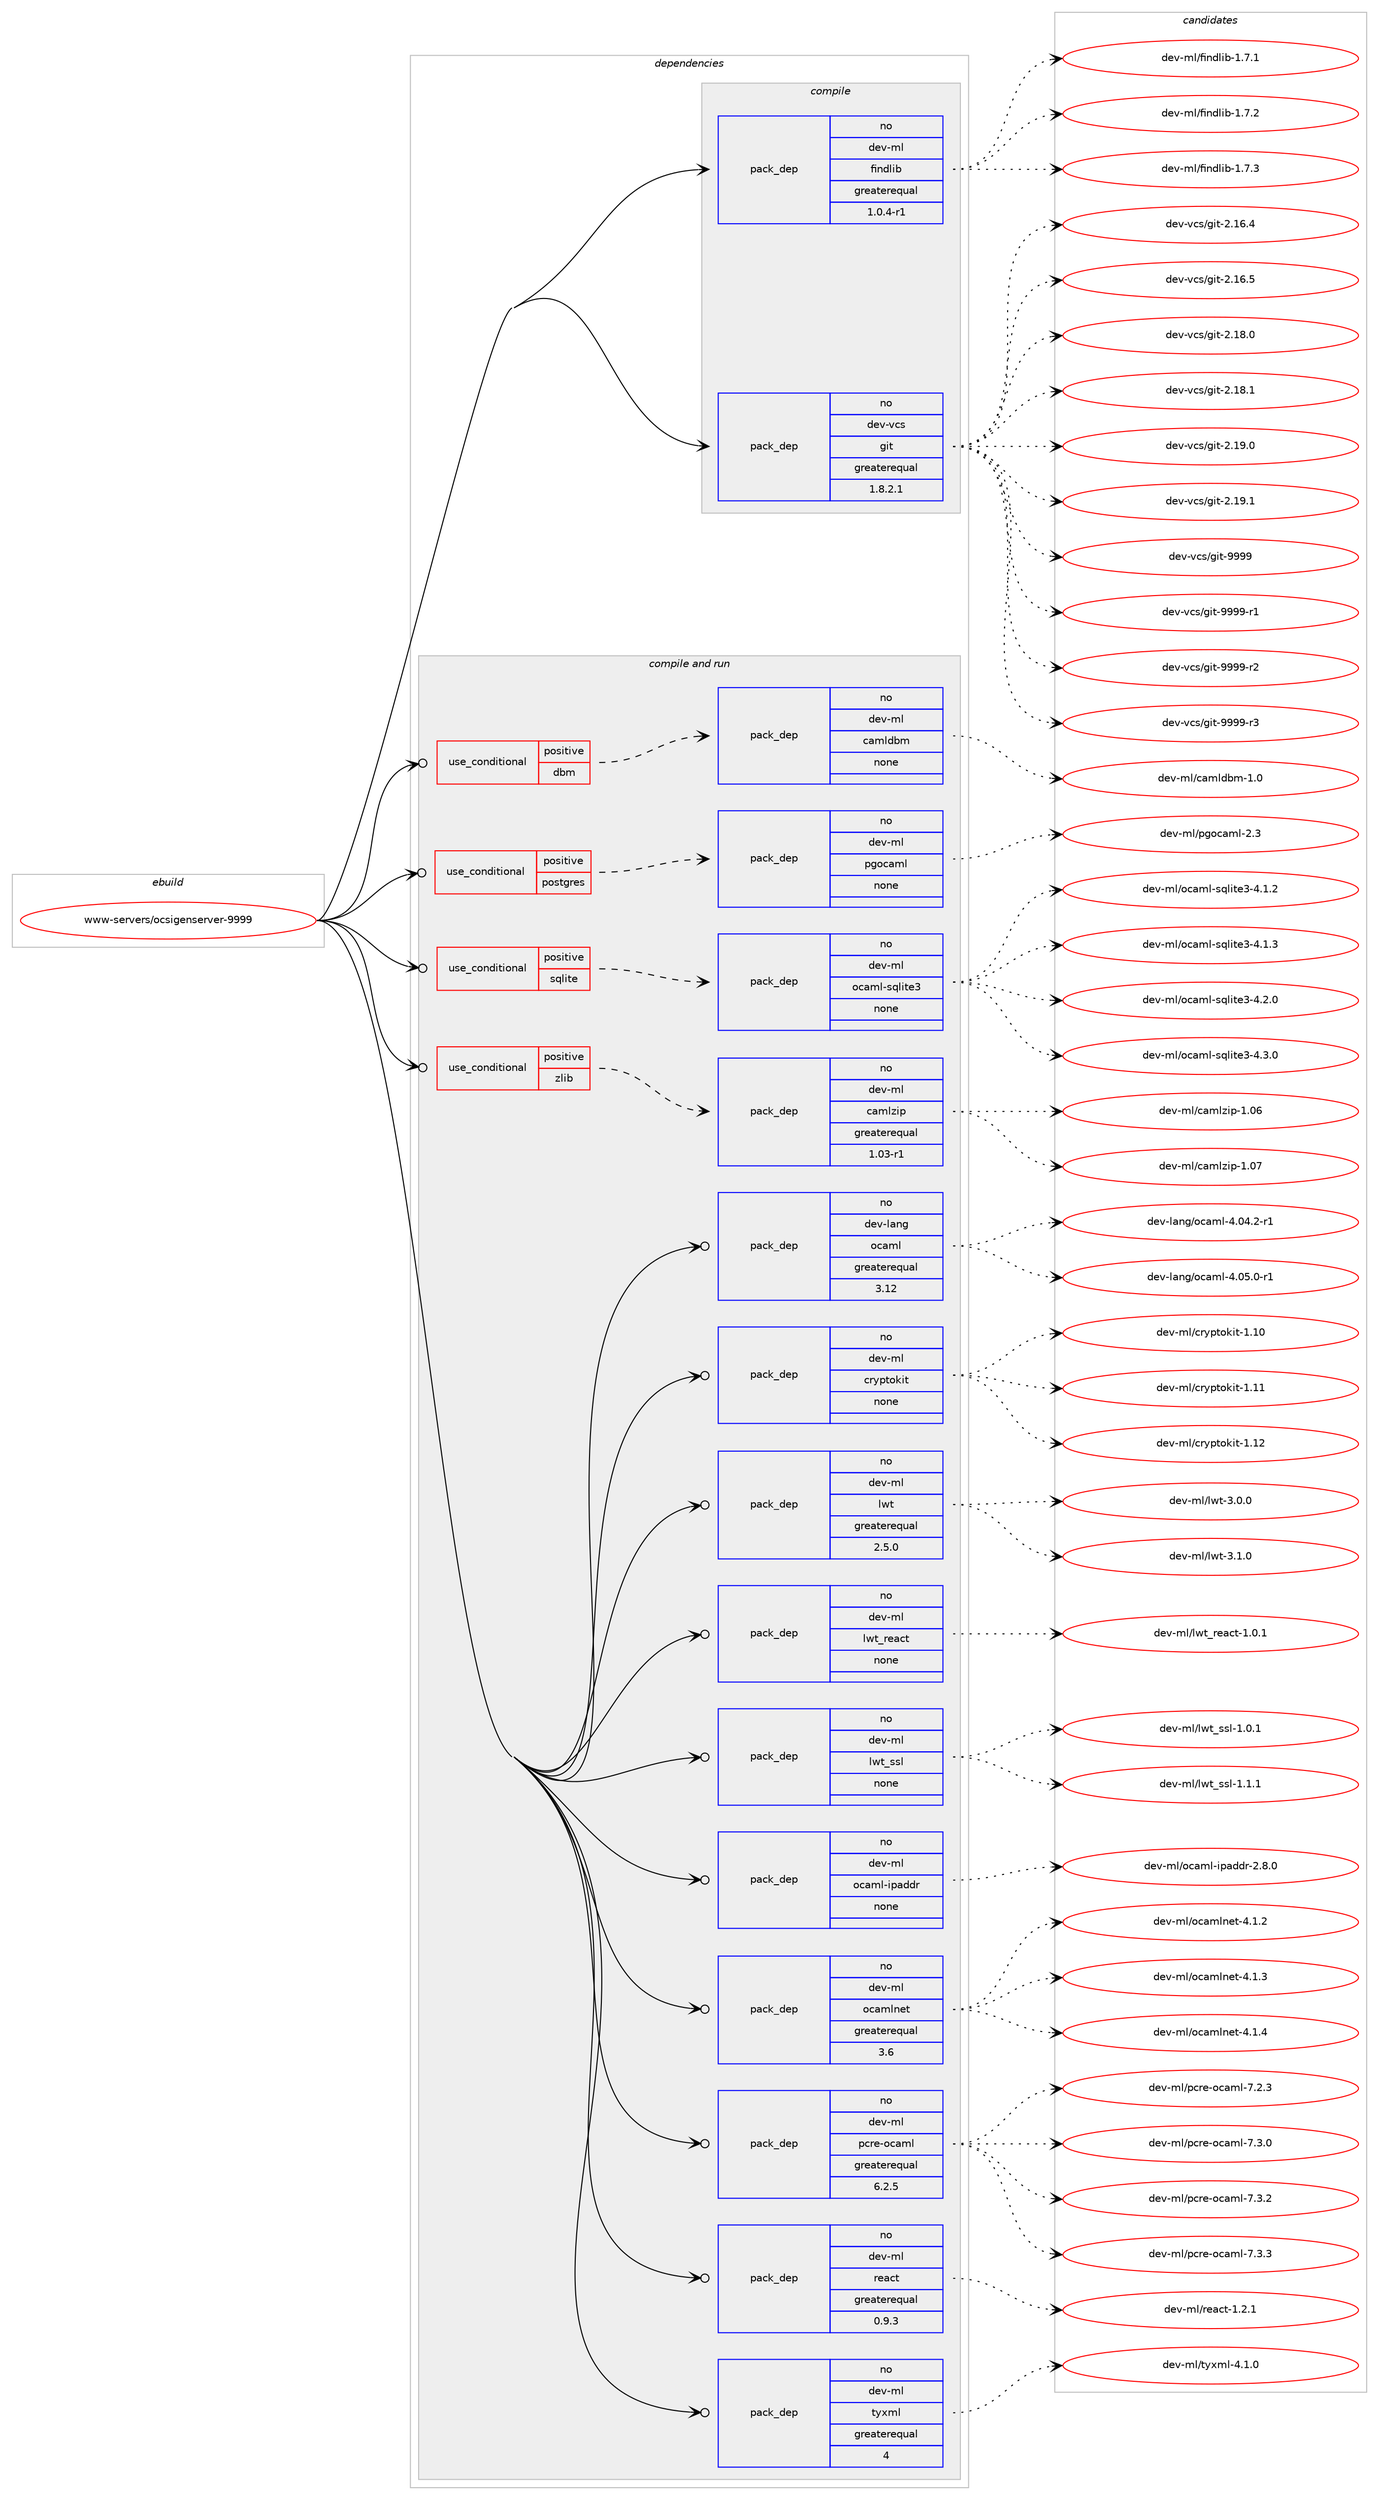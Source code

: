 digraph prolog {

# *************
# Graph options
# *************

newrank=true;
concentrate=true;
compound=true;
graph [rankdir=LR,fontname=Helvetica,fontsize=10,ranksep=1.5];#, ranksep=2.5, nodesep=0.2];
edge  [arrowhead=vee];
node  [fontname=Helvetica,fontsize=10];

# **********
# The ebuild
# **********

subgraph cluster_leftcol {
color=gray;
rank=same;
label=<<i>ebuild</i>>;
id [label="www-servers/ocsigenserver-9999", color=red, width=4, href="../www-servers/ocsigenserver-9999.svg"];
}

# ****************
# The dependencies
# ****************

subgraph cluster_midcol {
color=gray;
label=<<i>dependencies</i>>;
subgraph cluster_compile {
fillcolor="#eeeeee";
style=filled;
label=<<i>compile</i>>;
subgraph pack7558 {
dependency9701 [label=<<TABLE BORDER="0" CELLBORDER="1" CELLSPACING="0" CELLPADDING="4" WIDTH="220"><TR><TD ROWSPAN="6" CELLPADDING="30">pack_dep</TD></TR><TR><TD WIDTH="110">no</TD></TR><TR><TD>dev-ml</TD></TR><TR><TD>findlib</TD></TR><TR><TD>greaterequal</TD></TR><TR><TD>1.0.4-r1</TD></TR></TABLE>>, shape=none, color=blue];
}
id:e -> dependency9701:w [weight=20,style="solid",arrowhead="vee"];
subgraph pack7559 {
dependency9702 [label=<<TABLE BORDER="0" CELLBORDER="1" CELLSPACING="0" CELLPADDING="4" WIDTH="220"><TR><TD ROWSPAN="6" CELLPADDING="30">pack_dep</TD></TR><TR><TD WIDTH="110">no</TD></TR><TR><TD>dev-vcs</TD></TR><TR><TD>git</TD></TR><TR><TD>greaterequal</TD></TR><TR><TD>1.8.2.1</TD></TR></TABLE>>, shape=none, color=blue];
}
id:e -> dependency9702:w [weight=20,style="solid",arrowhead="vee"];
}
subgraph cluster_compileandrun {
fillcolor="#eeeeee";
style=filled;
label=<<i>compile and run</i>>;
subgraph cond1910 {
dependency9703 [label=<<TABLE BORDER="0" CELLBORDER="1" CELLSPACING="0" CELLPADDING="4"><TR><TD ROWSPAN="3" CELLPADDING="10">use_conditional</TD></TR><TR><TD>positive</TD></TR><TR><TD>dbm</TD></TR></TABLE>>, shape=none, color=red];
subgraph pack7560 {
dependency9704 [label=<<TABLE BORDER="0" CELLBORDER="1" CELLSPACING="0" CELLPADDING="4" WIDTH="220"><TR><TD ROWSPAN="6" CELLPADDING="30">pack_dep</TD></TR><TR><TD WIDTH="110">no</TD></TR><TR><TD>dev-ml</TD></TR><TR><TD>camldbm</TD></TR><TR><TD>none</TD></TR><TR><TD></TD></TR></TABLE>>, shape=none, color=blue];
}
dependency9703:e -> dependency9704:w [weight=20,style="dashed",arrowhead="vee"];
}
id:e -> dependency9703:w [weight=20,style="solid",arrowhead="odotvee"];
subgraph cond1911 {
dependency9705 [label=<<TABLE BORDER="0" CELLBORDER="1" CELLSPACING="0" CELLPADDING="4"><TR><TD ROWSPAN="3" CELLPADDING="10">use_conditional</TD></TR><TR><TD>positive</TD></TR><TR><TD>postgres</TD></TR></TABLE>>, shape=none, color=red];
subgraph pack7561 {
dependency9706 [label=<<TABLE BORDER="0" CELLBORDER="1" CELLSPACING="0" CELLPADDING="4" WIDTH="220"><TR><TD ROWSPAN="6" CELLPADDING="30">pack_dep</TD></TR><TR><TD WIDTH="110">no</TD></TR><TR><TD>dev-ml</TD></TR><TR><TD>pgocaml</TD></TR><TR><TD>none</TD></TR><TR><TD></TD></TR></TABLE>>, shape=none, color=blue];
}
dependency9705:e -> dependency9706:w [weight=20,style="dashed",arrowhead="vee"];
}
id:e -> dependency9705:w [weight=20,style="solid",arrowhead="odotvee"];
subgraph cond1912 {
dependency9707 [label=<<TABLE BORDER="0" CELLBORDER="1" CELLSPACING="0" CELLPADDING="4"><TR><TD ROWSPAN="3" CELLPADDING="10">use_conditional</TD></TR><TR><TD>positive</TD></TR><TR><TD>sqlite</TD></TR></TABLE>>, shape=none, color=red];
subgraph pack7562 {
dependency9708 [label=<<TABLE BORDER="0" CELLBORDER="1" CELLSPACING="0" CELLPADDING="4" WIDTH="220"><TR><TD ROWSPAN="6" CELLPADDING="30">pack_dep</TD></TR><TR><TD WIDTH="110">no</TD></TR><TR><TD>dev-ml</TD></TR><TR><TD>ocaml-sqlite3</TD></TR><TR><TD>none</TD></TR><TR><TD></TD></TR></TABLE>>, shape=none, color=blue];
}
dependency9707:e -> dependency9708:w [weight=20,style="dashed",arrowhead="vee"];
}
id:e -> dependency9707:w [weight=20,style="solid",arrowhead="odotvee"];
subgraph cond1913 {
dependency9709 [label=<<TABLE BORDER="0" CELLBORDER="1" CELLSPACING="0" CELLPADDING="4"><TR><TD ROWSPAN="3" CELLPADDING="10">use_conditional</TD></TR><TR><TD>positive</TD></TR><TR><TD>zlib</TD></TR></TABLE>>, shape=none, color=red];
subgraph pack7563 {
dependency9710 [label=<<TABLE BORDER="0" CELLBORDER="1" CELLSPACING="0" CELLPADDING="4" WIDTH="220"><TR><TD ROWSPAN="6" CELLPADDING="30">pack_dep</TD></TR><TR><TD WIDTH="110">no</TD></TR><TR><TD>dev-ml</TD></TR><TR><TD>camlzip</TD></TR><TR><TD>greaterequal</TD></TR><TR><TD>1.03-r1</TD></TR></TABLE>>, shape=none, color=blue];
}
dependency9709:e -> dependency9710:w [weight=20,style="dashed",arrowhead="vee"];
}
id:e -> dependency9709:w [weight=20,style="solid",arrowhead="odotvee"];
subgraph pack7564 {
dependency9711 [label=<<TABLE BORDER="0" CELLBORDER="1" CELLSPACING="0" CELLPADDING="4" WIDTH="220"><TR><TD ROWSPAN="6" CELLPADDING="30">pack_dep</TD></TR><TR><TD WIDTH="110">no</TD></TR><TR><TD>dev-lang</TD></TR><TR><TD>ocaml</TD></TR><TR><TD>greaterequal</TD></TR><TR><TD>3.12</TD></TR></TABLE>>, shape=none, color=blue];
}
id:e -> dependency9711:w [weight=20,style="solid",arrowhead="odotvee"];
subgraph pack7565 {
dependency9712 [label=<<TABLE BORDER="0" CELLBORDER="1" CELLSPACING="0" CELLPADDING="4" WIDTH="220"><TR><TD ROWSPAN="6" CELLPADDING="30">pack_dep</TD></TR><TR><TD WIDTH="110">no</TD></TR><TR><TD>dev-ml</TD></TR><TR><TD>cryptokit</TD></TR><TR><TD>none</TD></TR><TR><TD></TD></TR></TABLE>>, shape=none, color=blue];
}
id:e -> dependency9712:w [weight=20,style="solid",arrowhead="odotvee"];
subgraph pack7566 {
dependency9713 [label=<<TABLE BORDER="0" CELLBORDER="1" CELLSPACING="0" CELLPADDING="4" WIDTH="220"><TR><TD ROWSPAN="6" CELLPADDING="30">pack_dep</TD></TR><TR><TD WIDTH="110">no</TD></TR><TR><TD>dev-ml</TD></TR><TR><TD>lwt</TD></TR><TR><TD>greaterequal</TD></TR><TR><TD>2.5.0</TD></TR></TABLE>>, shape=none, color=blue];
}
id:e -> dependency9713:w [weight=20,style="solid",arrowhead="odotvee"];
subgraph pack7567 {
dependency9714 [label=<<TABLE BORDER="0" CELLBORDER="1" CELLSPACING="0" CELLPADDING="4" WIDTH="220"><TR><TD ROWSPAN="6" CELLPADDING="30">pack_dep</TD></TR><TR><TD WIDTH="110">no</TD></TR><TR><TD>dev-ml</TD></TR><TR><TD>lwt_react</TD></TR><TR><TD>none</TD></TR><TR><TD></TD></TR></TABLE>>, shape=none, color=blue];
}
id:e -> dependency9714:w [weight=20,style="solid",arrowhead="odotvee"];
subgraph pack7568 {
dependency9715 [label=<<TABLE BORDER="0" CELLBORDER="1" CELLSPACING="0" CELLPADDING="4" WIDTH="220"><TR><TD ROWSPAN="6" CELLPADDING="30">pack_dep</TD></TR><TR><TD WIDTH="110">no</TD></TR><TR><TD>dev-ml</TD></TR><TR><TD>lwt_ssl</TD></TR><TR><TD>none</TD></TR><TR><TD></TD></TR></TABLE>>, shape=none, color=blue];
}
id:e -> dependency9715:w [weight=20,style="solid",arrowhead="odotvee"];
subgraph pack7569 {
dependency9716 [label=<<TABLE BORDER="0" CELLBORDER="1" CELLSPACING="0" CELLPADDING="4" WIDTH="220"><TR><TD ROWSPAN="6" CELLPADDING="30">pack_dep</TD></TR><TR><TD WIDTH="110">no</TD></TR><TR><TD>dev-ml</TD></TR><TR><TD>ocaml-ipaddr</TD></TR><TR><TD>none</TD></TR><TR><TD></TD></TR></TABLE>>, shape=none, color=blue];
}
id:e -> dependency9716:w [weight=20,style="solid",arrowhead="odotvee"];
subgraph pack7570 {
dependency9717 [label=<<TABLE BORDER="0" CELLBORDER="1" CELLSPACING="0" CELLPADDING="4" WIDTH="220"><TR><TD ROWSPAN="6" CELLPADDING="30">pack_dep</TD></TR><TR><TD WIDTH="110">no</TD></TR><TR><TD>dev-ml</TD></TR><TR><TD>ocamlnet</TD></TR><TR><TD>greaterequal</TD></TR><TR><TD>3.6</TD></TR></TABLE>>, shape=none, color=blue];
}
id:e -> dependency9717:w [weight=20,style="solid",arrowhead="odotvee"];
subgraph pack7571 {
dependency9718 [label=<<TABLE BORDER="0" CELLBORDER="1" CELLSPACING="0" CELLPADDING="4" WIDTH="220"><TR><TD ROWSPAN="6" CELLPADDING="30">pack_dep</TD></TR><TR><TD WIDTH="110">no</TD></TR><TR><TD>dev-ml</TD></TR><TR><TD>pcre-ocaml</TD></TR><TR><TD>greaterequal</TD></TR><TR><TD>6.2.5</TD></TR></TABLE>>, shape=none, color=blue];
}
id:e -> dependency9718:w [weight=20,style="solid",arrowhead="odotvee"];
subgraph pack7572 {
dependency9719 [label=<<TABLE BORDER="0" CELLBORDER="1" CELLSPACING="0" CELLPADDING="4" WIDTH="220"><TR><TD ROWSPAN="6" CELLPADDING="30">pack_dep</TD></TR><TR><TD WIDTH="110">no</TD></TR><TR><TD>dev-ml</TD></TR><TR><TD>react</TD></TR><TR><TD>greaterequal</TD></TR><TR><TD>0.9.3</TD></TR></TABLE>>, shape=none, color=blue];
}
id:e -> dependency9719:w [weight=20,style="solid",arrowhead="odotvee"];
subgraph pack7573 {
dependency9720 [label=<<TABLE BORDER="0" CELLBORDER="1" CELLSPACING="0" CELLPADDING="4" WIDTH="220"><TR><TD ROWSPAN="6" CELLPADDING="30">pack_dep</TD></TR><TR><TD WIDTH="110">no</TD></TR><TR><TD>dev-ml</TD></TR><TR><TD>tyxml</TD></TR><TR><TD>greaterequal</TD></TR><TR><TD>4</TD></TR></TABLE>>, shape=none, color=blue];
}
id:e -> dependency9720:w [weight=20,style="solid",arrowhead="odotvee"];
}
subgraph cluster_run {
fillcolor="#eeeeee";
style=filled;
label=<<i>run</i>>;
}
}

# **************
# The candidates
# **************

subgraph cluster_choices {
rank=same;
color=gray;
label=<<i>candidates</i>>;

subgraph choice7558 {
color=black;
nodesep=1;
choice100101118451091084710210511010010810598454946554649 [label="dev-ml/findlib-1.7.1", color=red, width=4,href="../dev-ml/findlib-1.7.1.svg"];
choice100101118451091084710210511010010810598454946554650 [label="dev-ml/findlib-1.7.2", color=red, width=4,href="../dev-ml/findlib-1.7.2.svg"];
choice100101118451091084710210511010010810598454946554651 [label="dev-ml/findlib-1.7.3", color=red, width=4,href="../dev-ml/findlib-1.7.3.svg"];
dependency9701:e -> choice100101118451091084710210511010010810598454946554649:w [style=dotted,weight="100"];
dependency9701:e -> choice100101118451091084710210511010010810598454946554650:w [style=dotted,weight="100"];
dependency9701:e -> choice100101118451091084710210511010010810598454946554651:w [style=dotted,weight="100"];
}
subgraph choice7559 {
color=black;
nodesep=1;
choice10010111845118991154710310511645504649544652 [label="dev-vcs/git-2.16.4", color=red, width=4,href="../dev-vcs/git-2.16.4.svg"];
choice10010111845118991154710310511645504649544653 [label="dev-vcs/git-2.16.5", color=red, width=4,href="../dev-vcs/git-2.16.5.svg"];
choice10010111845118991154710310511645504649564648 [label="dev-vcs/git-2.18.0", color=red, width=4,href="../dev-vcs/git-2.18.0.svg"];
choice10010111845118991154710310511645504649564649 [label="dev-vcs/git-2.18.1", color=red, width=4,href="../dev-vcs/git-2.18.1.svg"];
choice10010111845118991154710310511645504649574648 [label="dev-vcs/git-2.19.0", color=red, width=4,href="../dev-vcs/git-2.19.0.svg"];
choice10010111845118991154710310511645504649574649 [label="dev-vcs/git-2.19.1", color=red, width=4,href="../dev-vcs/git-2.19.1.svg"];
choice1001011184511899115471031051164557575757 [label="dev-vcs/git-9999", color=red, width=4,href="../dev-vcs/git-9999.svg"];
choice10010111845118991154710310511645575757574511449 [label="dev-vcs/git-9999-r1", color=red, width=4,href="../dev-vcs/git-9999-r1.svg"];
choice10010111845118991154710310511645575757574511450 [label="dev-vcs/git-9999-r2", color=red, width=4,href="../dev-vcs/git-9999-r2.svg"];
choice10010111845118991154710310511645575757574511451 [label="dev-vcs/git-9999-r3", color=red, width=4,href="../dev-vcs/git-9999-r3.svg"];
dependency9702:e -> choice10010111845118991154710310511645504649544652:w [style=dotted,weight="100"];
dependency9702:e -> choice10010111845118991154710310511645504649544653:w [style=dotted,weight="100"];
dependency9702:e -> choice10010111845118991154710310511645504649564648:w [style=dotted,weight="100"];
dependency9702:e -> choice10010111845118991154710310511645504649564649:w [style=dotted,weight="100"];
dependency9702:e -> choice10010111845118991154710310511645504649574648:w [style=dotted,weight="100"];
dependency9702:e -> choice10010111845118991154710310511645504649574649:w [style=dotted,weight="100"];
dependency9702:e -> choice1001011184511899115471031051164557575757:w [style=dotted,weight="100"];
dependency9702:e -> choice10010111845118991154710310511645575757574511449:w [style=dotted,weight="100"];
dependency9702:e -> choice10010111845118991154710310511645575757574511450:w [style=dotted,weight="100"];
dependency9702:e -> choice10010111845118991154710310511645575757574511451:w [style=dotted,weight="100"];
}
subgraph choice7560 {
color=black;
nodesep=1;
choice100101118451091084799971091081009810945494648 [label="dev-ml/camldbm-1.0", color=red, width=4,href="../dev-ml/camldbm-1.0.svg"];
dependency9704:e -> choice100101118451091084799971091081009810945494648:w [style=dotted,weight="100"];
}
subgraph choice7561 {
color=black;
nodesep=1;
choice1001011184510910847112103111999710910845504651 [label="dev-ml/pgocaml-2.3", color=red, width=4,href="../dev-ml/pgocaml-2.3.svg"];
dependency9706:e -> choice1001011184510910847112103111999710910845504651:w [style=dotted,weight="100"];
}
subgraph choice7562 {
color=black;
nodesep=1;
choice100101118451091084711199971091084511511310810511610151455246494650 [label="dev-ml/ocaml-sqlite3-4.1.2", color=red, width=4,href="../dev-ml/ocaml-sqlite3-4.1.2.svg"];
choice100101118451091084711199971091084511511310810511610151455246494651 [label="dev-ml/ocaml-sqlite3-4.1.3", color=red, width=4,href="../dev-ml/ocaml-sqlite3-4.1.3.svg"];
choice100101118451091084711199971091084511511310810511610151455246504648 [label="dev-ml/ocaml-sqlite3-4.2.0", color=red, width=4,href="../dev-ml/ocaml-sqlite3-4.2.0.svg"];
choice100101118451091084711199971091084511511310810511610151455246514648 [label="dev-ml/ocaml-sqlite3-4.3.0", color=red, width=4,href="../dev-ml/ocaml-sqlite3-4.3.0.svg"];
dependency9708:e -> choice100101118451091084711199971091084511511310810511610151455246494650:w [style=dotted,weight="100"];
dependency9708:e -> choice100101118451091084711199971091084511511310810511610151455246494651:w [style=dotted,weight="100"];
dependency9708:e -> choice100101118451091084711199971091084511511310810511610151455246504648:w [style=dotted,weight="100"];
dependency9708:e -> choice100101118451091084711199971091084511511310810511610151455246514648:w [style=dotted,weight="100"];
}
subgraph choice7563 {
color=black;
nodesep=1;
choice100101118451091084799971091081221051124549464854 [label="dev-ml/camlzip-1.06", color=red, width=4,href="../dev-ml/camlzip-1.06.svg"];
choice100101118451091084799971091081221051124549464855 [label="dev-ml/camlzip-1.07", color=red, width=4,href="../dev-ml/camlzip-1.07.svg"];
dependency9710:e -> choice100101118451091084799971091081221051124549464854:w [style=dotted,weight="100"];
dependency9710:e -> choice100101118451091084799971091081221051124549464855:w [style=dotted,weight="100"];
}
subgraph choice7564 {
color=black;
nodesep=1;
choice1001011184510897110103471119997109108455246485246504511449 [label="dev-lang/ocaml-4.04.2-r1", color=red, width=4,href="../dev-lang/ocaml-4.04.2-r1.svg"];
choice1001011184510897110103471119997109108455246485346484511449 [label="dev-lang/ocaml-4.05.0-r1", color=red, width=4,href="../dev-lang/ocaml-4.05.0-r1.svg"];
dependency9711:e -> choice1001011184510897110103471119997109108455246485246504511449:w [style=dotted,weight="100"];
dependency9711:e -> choice1001011184510897110103471119997109108455246485346484511449:w [style=dotted,weight="100"];
}
subgraph choice7565 {
color=black;
nodesep=1;
choice1001011184510910847991141211121161111071051164549464948 [label="dev-ml/cryptokit-1.10", color=red, width=4,href="../dev-ml/cryptokit-1.10.svg"];
choice1001011184510910847991141211121161111071051164549464949 [label="dev-ml/cryptokit-1.11", color=red, width=4,href="../dev-ml/cryptokit-1.11.svg"];
choice1001011184510910847991141211121161111071051164549464950 [label="dev-ml/cryptokit-1.12", color=red, width=4,href="../dev-ml/cryptokit-1.12.svg"];
dependency9712:e -> choice1001011184510910847991141211121161111071051164549464948:w [style=dotted,weight="100"];
dependency9712:e -> choice1001011184510910847991141211121161111071051164549464949:w [style=dotted,weight="100"];
dependency9712:e -> choice1001011184510910847991141211121161111071051164549464950:w [style=dotted,weight="100"];
}
subgraph choice7566 {
color=black;
nodesep=1;
choice1001011184510910847108119116455146484648 [label="dev-ml/lwt-3.0.0", color=red, width=4,href="../dev-ml/lwt-3.0.0.svg"];
choice1001011184510910847108119116455146494648 [label="dev-ml/lwt-3.1.0", color=red, width=4,href="../dev-ml/lwt-3.1.0.svg"];
dependency9713:e -> choice1001011184510910847108119116455146484648:w [style=dotted,weight="100"];
dependency9713:e -> choice1001011184510910847108119116455146494648:w [style=dotted,weight="100"];
}
subgraph choice7567 {
color=black;
nodesep=1;
choice1001011184510910847108119116951141019799116454946484649 [label="dev-ml/lwt_react-1.0.1", color=red, width=4,href="../dev-ml/lwt_react-1.0.1.svg"];
dependency9714:e -> choice1001011184510910847108119116951141019799116454946484649:w [style=dotted,weight="100"];
}
subgraph choice7568 {
color=black;
nodesep=1;
choice100101118451091084710811911695115115108454946484649 [label="dev-ml/lwt_ssl-1.0.1", color=red, width=4,href="../dev-ml/lwt_ssl-1.0.1.svg"];
choice100101118451091084710811911695115115108454946494649 [label="dev-ml/lwt_ssl-1.1.1", color=red, width=4,href="../dev-ml/lwt_ssl-1.1.1.svg"];
dependency9715:e -> choice100101118451091084710811911695115115108454946484649:w [style=dotted,weight="100"];
dependency9715:e -> choice100101118451091084710811911695115115108454946494649:w [style=dotted,weight="100"];
}
subgraph choice7569 {
color=black;
nodesep=1;
choice100101118451091084711199971091084510511297100100114455046564648 [label="dev-ml/ocaml-ipaddr-2.8.0", color=red, width=4,href="../dev-ml/ocaml-ipaddr-2.8.0.svg"];
dependency9716:e -> choice100101118451091084711199971091084510511297100100114455046564648:w [style=dotted,weight="100"];
}
subgraph choice7570 {
color=black;
nodesep=1;
choice10010111845109108471119997109108110101116455246494650 [label="dev-ml/ocamlnet-4.1.2", color=red, width=4,href="../dev-ml/ocamlnet-4.1.2.svg"];
choice10010111845109108471119997109108110101116455246494651 [label="dev-ml/ocamlnet-4.1.3", color=red, width=4,href="../dev-ml/ocamlnet-4.1.3.svg"];
choice10010111845109108471119997109108110101116455246494652 [label="dev-ml/ocamlnet-4.1.4", color=red, width=4,href="../dev-ml/ocamlnet-4.1.4.svg"];
dependency9717:e -> choice10010111845109108471119997109108110101116455246494650:w [style=dotted,weight="100"];
dependency9717:e -> choice10010111845109108471119997109108110101116455246494651:w [style=dotted,weight="100"];
dependency9717:e -> choice10010111845109108471119997109108110101116455246494652:w [style=dotted,weight="100"];
}
subgraph choice7571 {
color=black;
nodesep=1;
choice100101118451091084711299114101451119997109108455546504651 [label="dev-ml/pcre-ocaml-7.2.3", color=red, width=4,href="../dev-ml/pcre-ocaml-7.2.3.svg"];
choice100101118451091084711299114101451119997109108455546514648 [label="dev-ml/pcre-ocaml-7.3.0", color=red, width=4,href="../dev-ml/pcre-ocaml-7.3.0.svg"];
choice100101118451091084711299114101451119997109108455546514650 [label="dev-ml/pcre-ocaml-7.3.2", color=red, width=4,href="../dev-ml/pcre-ocaml-7.3.2.svg"];
choice100101118451091084711299114101451119997109108455546514651 [label="dev-ml/pcre-ocaml-7.3.3", color=red, width=4,href="../dev-ml/pcre-ocaml-7.3.3.svg"];
dependency9718:e -> choice100101118451091084711299114101451119997109108455546504651:w [style=dotted,weight="100"];
dependency9718:e -> choice100101118451091084711299114101451119997109108455546514648:w [style=dotted,weight="100"];
dependency9718:e -> choice100101118451091084711299114101451119997109108455546514650:w [style=dotted,weight="100"];
dependency9718:e -> choice100101118451091084711299114101451119997109108455546514651:w [style=dotted,weight="100"];
}
subgraph choice7572 {
color=black;
nodesep=1;
choice10010111845109108471141019799116454946504649 [label="dev-ml/react-1.2.1", color=red, width=4,href="../dev-ml/react-1.2.1.svg"];
dependency9719:e -> choice10010111845109108471141019799116454946504649:w [style=dotted,weight="100"];
}
subgraph choice7573 {
color=black;
nodesep=1;
choice1001011184510910847116121120109108455246494648 [label="dev-ml/tyxml-4.1.0", color=red, width=4,href="../dev-ml/tyxml-4.1.0.svg"];
dependency9720:e -> choice1001011184510910847116121120109108455246494648:w [style=dotted,weight="100"];
}
}

}
